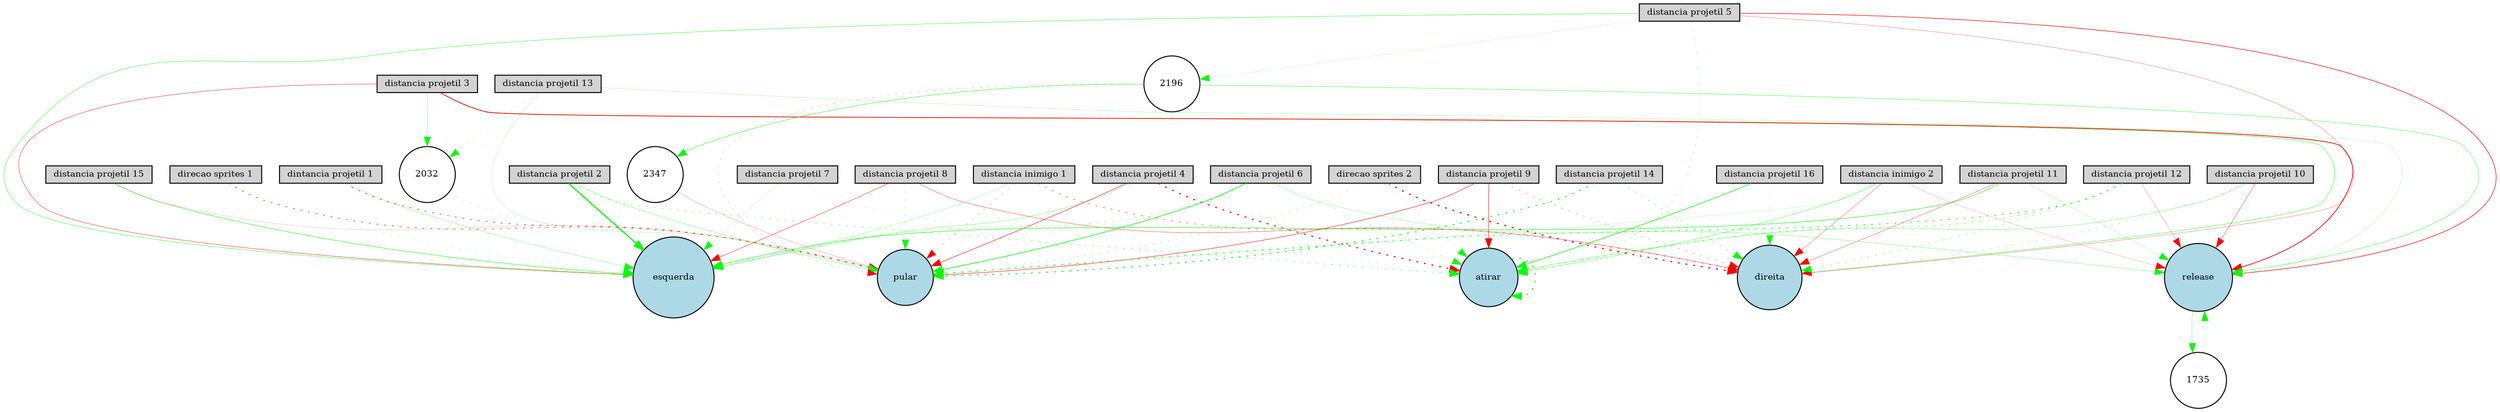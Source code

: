 digraph {
	node [fontsize=9 height=0.2 shape=circle width=0.2]
	"dintancia projetil 1" [fillcolor=lightgray shape=box style=filled]
	"distancia projetil 2" [fillcolor=lightgray shape=box style=filled]
	"distancia projetil 3" [fillcolor=lightgray shape=box style=filled]
	"distancia projetil 4" [fillcolor=lightgray shape=box style=filled]
	"distancia projetil 5" [fillcolor=lightgray shape=box style=filled]
	"distancia projetil 6" [fillcolor=lightgray shape=box style=filled]
	"distancia projetil 7" [fillcolor=lightgray shape=box style=filled]
	"distancia projetil 8" [fillcolor=lightgray shape=box style=filled]
	"distancia projetil 9" [fillcolor=lightgray shape=box style=filled]
	"distancia projetil 10" [fillcolor=lightgray shape=box style=filled]
	"distancia projetil 11" [fillcolor=lightgray shape=box style=filled]
	"distancia projetil 12" [fillcolor=lightgray shape=box style=filled]
	"distancia projetil 13" [fillcolor=lightgray shape=box style=filled]
	"distancia projetil 14" [fillcolor=lightgray shape=box style=filled]
	"distancia projetil 15" [fillcolor=lightgray shape=box style=filled]
	"distancia projetil 16" [fillcolor=lightgray shape=box style=filled]
	"distancia inimigo 1" [fillcolor=lightgray shape=box style=filled]
	"distancia inimigo 2" [fillcolor=lightgray shape=box style=filled]
	"direcao sprites 1" [fillcolor=lightgray shape=box style=filled]
	"direcao sprites 2" [fillcolor=lightgray shape=box style=filled]
	esquerda [fillcolor=lightblue style=filled]
	direita [fillcolor=lightblue style=filled]
	pular [fillcolor=lightblue style=filled]
	atirar [fillcolor=lightblue style=filled]
	release [fillcolor=lightblue style=filled]
	1735 [fillcolor=white style=filled]
	2347 [fillcolor=white style=filled]
	2032 [fillcolor=white style=filled]
	2196 [fillcolor=white style=filled]
	"direcao sprites 2" -> pular [color=green penwidth=0.240724385229 style=dotted]
	"distancia inimigo 2" -> release [color=red penwidth=0.137221492111 style=solid]
	"distancia projetil 5" -> 2196 [color=green penwidth=0.10733094313 style=solid]
	"dintancia projetil 1" -> esquerda [color=green penwidth=0.214671069191 style=solid]
	"distancia projetil 11" -> direita [color=red penwidth=0.268991501038 style=solid]
	"distancia projetil 16" -> atirar [color=green penwidth=0.588010005745 style=solid]
	"distancia inimigo 1" -> esquerda [color=green penwidth=0.179621732529 style=solid]
	"distancia projetil 9" -> pular [color=red penwidth=0.426710992338 style=solid]
	"distancia projetil 15" -> pular [color=red penwidth=0.106283988692 style=solid]
	"distancia projetil 4" -> pular [color=red penwidth=0.441867750548 style=solid]
	"distancia inimigo 2" -> direita [color=red penwidth=0.245550102422 style=solid]
	"distancia projetil 8" -> direita [color=red penwidth=0.287126601432 style=solid]
	"distancia projetil 3" -> release [color=red penwidth=0.726116689271 style=solid]
	"distancia projetil 12" -> release [color=red penwidth=0.178147506443 style=solid]
	2196 -> release [color=green penwidth=0.307966128918 style=solid]
	"direcao sprites 2" -> atirar [color=green penwidth=0.174165053431 style=dotted]
	"distancia projetil 2" -> esquerda [color=green penwidth=1.19101093099 style=solid]
	"distancia projetil 10" -> atirar [color=green penwidth=0.238676979906 style=solid]
	"distancia projetil 5" -> direita [color=red penwidth=0.212267233513 style=solid]
	"direcao sprites 1" -> pular [color=red penwidth=0.504395438216 style=dotted]
	atirar -> atirar [color=green penwidth=0.89479565458 style=dotted]
	"distancia projetil 11" -> esquerda [color=green penwidth=0.452603498814 style=solid]
	"distancia projetil 14" -> pular [color=green penwidth=0.880348724919 style=dotted]
	"distancia inimigo 1" -> atirar [color=green penwidth=0.132040761626 style=dotted]
	2347 -> pular [color=red penwidth=0.164464271482 style=solid]
	"distancia projetil 12" -> direita [color=green penwidth=0.301096657032 style=dotted]
	"distancia projetil 11" -> release [color=green penwidth=0.15506043283 style=solid]
	"distancia projetil 4" -> atirar [color=red penwidth=1.06624644905 style=dotted]
	1735 -> release [color=green penwidth=0.24167257273 style=dotted]
	"distancia projetil 10" -> release [color=red penwidth=0.301662826596 style=solid]
	"distancia projetil 13" -> pular [color=green penwidth=0.141493438222 style=solid]
	"distancia projetil 5" -> release [color=red penwidth=0.543021210763 style=solid]
	"distancia projetil 3" -> 2032 [color=green penwidth=0.235895665007 style=solid]
	"distancia projetil 9" -> direita [color=red penwidth=0.251775048087 style=dotted]
	2196 -> 2347 [color=green penwidth=0.374462303493 style=solid]
	"distancia inimigo 2" -> pular [color=green penwidth=0.121132769777 style=solid]
	"distancia projetil 8" -> pular [color=green penwidth=0.250520510755 style=dotted]
	"distancia projetil 5" -> esquerda [color=green penwidth=0.335099584661 style=solid]
	release -> 1735 [color=green penwidth=0.20159660738 style=solid]
	"distancia projetil 2" -> pular [color=green penwidth=0.240036092037 style=solid]
	"distancia inimigo 1" -> pular [color=red penwidth=0.21384121829 style=dotted]
	"distancia projetil 12" -> pular [color=green penwidth=0.703190232903 style=dotted]
	"distancia projetil 15" -> esquerda [color=green penwidth=0.420790519513 style=solid]
	"dintancia projetil 1" -> pular [color=red penwidth=0.531602226361 style=dotted]
	"distancia inimigo 1" -> direita [color=red penwidth=0.398883692457 style=dotted]
	"distancia projetil 16" -> direita [color=green penwidth=0.1964667317 style=dotted]
	"distancia projetil 3" -> direita [color=green penwidth=0.352896150455 style=solid]
	"distancia projetil 6" -> release [color=green penwidth=0.197350510059 style=solid]
	"distancia projetil 7" -> esquerda [color=green penwidth=0.104675026129 style=solid]
	"distancia projetil 4" -> esquerda [color=green penwidth=0.238495921631 style=solid]
	"distancia inimigo 2" -> atirar [color=green penwidth=0.281682344474 style=solid]
	"distancia projetil 10" -> direita [color=red penwidth=0.141125171291 style=dotted]
	"distancia projetil 5" -> atirar [color=green penwidth=0.227059458671 style=dotted]
	"direcao sprites 1" -> esquerda [color=green penwidth=0.132776153208 style=dotted]
	"distancia projetil 4" -> release [color=green penwidth=0.116424679501 style=dotted]
	"direcao sprites 2" -> direita [color=red penwidth=1.17513540211 style=dotted]
	"distancia projetil 12" -> atirar [color=green penwidth=0.402745283963 style=dotted]
	"distancia projetil 2" -> atirar [color=green penwidth=0.345544868289 style=dotted]
	2196 -> pular [color=red penwidth=0.164464271482 style=dotted]
	"distancia projetil 13" -> release [color=green penwidth=0.138347936266 style=solid]
	2032 -> pular [color=green penwidth=0.211353331636 style=dotted]
	"distancia projetil 3" -> esquerda [color=red penwidth=0.347202691535 style=solid]
	"distancia projetil 6" -> pular [color=green penwidth=0.61918926922 style=solid]
	"distancia projetil 9" -> atirar [color=red penwidth=0.432622843657 style=solid]
	"distancia projetil 7" -> direita [color=green penwidth=0.117503953093 style=dotted]
	"distancia projetil 6" -> atirar [color=green penwidth=0.202090755342 style=dotted]
	"distancia projetil 6" -> esquerda [color=green penwidth=0.287055774569 style=dotted]
	"distancia projetil 13" -> 2032 [color=green penwidth=0.152731791413 style=dotted]
	"distancia projetil 8" -> esquerda [color=red penwidth=0.35219562602 style=solid]
	"distancia projetil 14" -> direita [color=green penwidth=0.34789792678 style=dotted]
}
